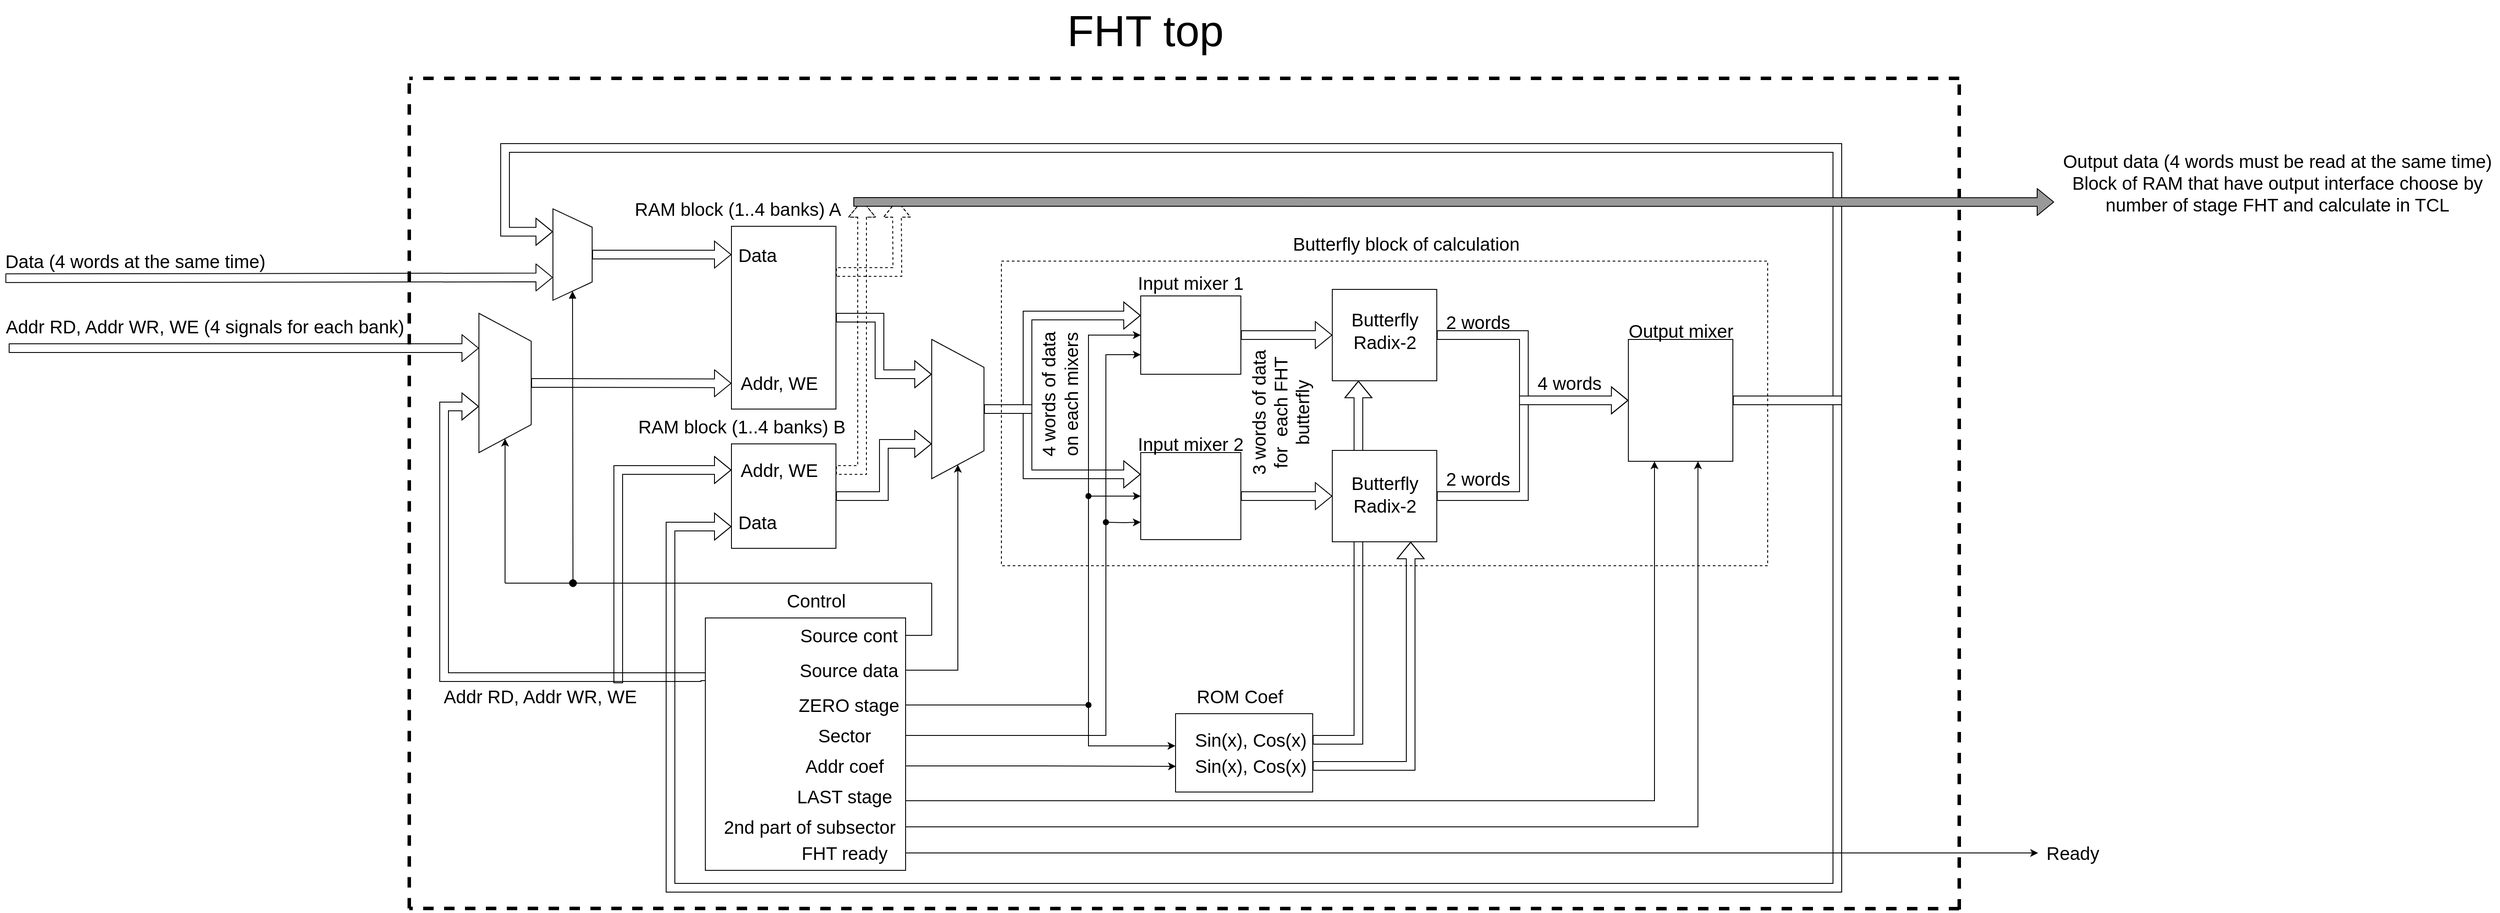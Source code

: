 <mxfile version="14.4.6" type="device"><diagram id="k8BaAgBWYnAPz-RbR95d" name="Page-1"><mxGraphModel dx="677" dy="382" grid="1" gridSize="10" guides="1" tooltips="1" connect="1" arrows="1" fold="1" page="1" pageScale="1" pageWidth="827" pageHeight="1169" math="0" shadow="0"><root><mxCell id="0"/><mxCell id="1" parent="0"/><mxCell id="cGfdHINSgqTXn8K_8-8q-1" value="" style="rounded=0;whiteSpace=wrap;html=1;dashed=1;" vertex="1" parent="1"><mxGeometry x="1650" y="620" width="880" height="350" as="geometry"/></mxCell><mxCell id="cGfdHINSgqTXn8K_8-8q-2" style="edgeStyle=orthogonalEdgeStyle;shape=flexArrow;rounded=0;orthogonalLoop=1;jettySize=auto;html=1;exitX=1;exitY=0.5;exitDx=0;exitDy=0;entryX=0.25;entryY=1;entryDx=0;entryDy=0;strokeColor=#000000;" edge="1" parent="1" source="cGfdHINSgqTXn8K_8-8q-77" target="cGfdHINSgqTXn8K_8-8q-18"><mxGeometry relative="1" as="geometry"/></mxCell><mxCell id="cGfdHINSgqTXn8K_8-8q-3" style="edgeStyle=orthogonalEdgeStyle;rounded=0;orthogonalLoop=1;jettySize=auto;html=1;entryX=0.25;entryY=1;entryDx=0;entryDy=0;fontSize=21;shape=flexArrow;" edge="1" parent="1" source="cGfdHINSgqTXn8K_8-8q-5" target="cGfdHINSgqTXn8K_8-8q-13"><mxGeometry relative="1" as="geometry"><Array as="points"><mxPoint x="1510" y="685"/><mxPoint x="1510" y="750"/></Array></mxGeometry></mxCell><mxCell id="cGfdHINSgqTXn8K_8-8q-4" style="edgeStyle=orthogonalEdgeStyle;shape=flexArrow;rounded=0;orthogonalLoop=1;jettySize=auto;html=1;exitX=1;exitY=0.25;exitDx=0;exitDy=0;startArrow=none;startFill=0;endArrow=classic;endFill=1;strokeColor=#000000;dashed=1;" edge="1" parent="1" source="cGfdHINSgqTXn8K_8-8q-5"><mxGeometry relative="1" as="geometry"><mxPoint x="1530" y="550" as="targetPoint"/></mxGeometry></mxCell><mxCell id="cGfdHINSgqTXn8K_8-8q-5" value="" style="rounded=0;whiteSpace=wrap;html=1;" vertex="1" parent="1"><mxGeometry x="1340" y="580" width="120" height="210" as="geometry"/></mxCell><mxCell id="cGfdHINSgqTXn8K_8-8q-6" value="RAM block (1..4 banks) A" style="text;html=1;strokeColor=none;fillColor=none;align=center;verticalAlign=middle;whiteSpace=wrap;rounded=0;fontSize=21;" vertex="1" parent="1"><mxGeometry x="1220" y="550" width="255" height="20" as="geometry"/></mxCell><mxCell id="cGfdHINSgqTXn8K_8-8q-7" style="edgeStyle=orthogonalEdgeStyle;rounded=0;orthogonalLoop=1;jettySize=auto;html=1;entryX=0.75;entryY=1;entryDx=0;entryDy=0;fontSize=21;shape=flexArrow;" edge="1" parent="1" source="cGfdHINSgqTXn8K_8-8q-9" target="cGfdHINSgqTXn8K_8-8q-13"><mxGeometry relative="1" as="geometry"/></mxCell><mxCell id="cGfdHINSgqTXn8K_8-8q-8" style="edgeStyle=orthogonalEdgeStyle;shape=flexArrow;rounded=0;orthogonalLoop=1;jettySize=auto;html=1;exitX=1;exitY=0.25;exitDx=0;exitDy=0;startArrow=none;startFill=0;endArrow=block;endFill=0;strokeColor=#000000;dashed=1;" edge="1" parent="1" source="cGfdHINSgqTXn8K_8-8q-9"><mxGeometry relative="1" as="geometry"><mxPoint x="1490" y="550" as="targetPoint"/><Array as="points"><mxPoint x="1490" y="860"/><mxPoint x="1490" y="548"/></Array></mxGeometry></mxCell><mxCell id="cGfdHINSgqTXn8K_8-8q-9" value="" style="rounded=0;whiteSpace=wrap;html=1;" vertex="1" parent="1"><mxGeometry x="1340" y="830" width="120" height="120" as="geometry"/></mxCell><mxCell id="cGfdHINSgqTXn8K_8-8q-10" value="RAM block (1..4 banks) B" style="text;html=1;strokeColor=none;fillColor=none;align=center;verticalAlign=middle;whiteSpace=wrap;rounded=0;fontSize=21;" vertex="1" parent="1"><mxGeometry x="1220" y="800" width="263.75" height="20" as="geometry"/></mxCell><mxCell id="cGfdHINSgqTXn8K_8-8q-11" style="edgeStyle=orthogonalEdgeStyle;rounded=0;orthogonalLoop=1;jettySize=auto;html=1;exitX=0.5;exitY=0;exitDx=0;exitDy=0;entryX=0;entryY=0.25;entryDx=0;entryDy=0;strokeColor=#000000;shape=flexArrow;" edge="1" parent="1" source="cGfdHINSgqTXn8K_8-8q-13" target="cGfdHINSgqTXn8K_8-8q-15"><mxGeometry relative="1" as="geometry"><Array as="points"><mxPoint x="1680" y="790"/><mxPoint x="1680" y="682"/></Array></mxGeometry></mxCell><mxCell id="cGfdHINSgqTXn8K_8-8q-12" style="edgeStyle=orthogonalEdgeStyle;rounded=0;orthogonalLoop=1;jettySize=auto;html=1;exitX=0.5;exitY=0;exitDx=0;exitDy=0;entryX=0;entryY=0.25;entryDx=0;entryDy=0;strokeColor=#000000;shape=flexArrow;" edge="1" parent="1" source="cGfdHINSgqTXn8K_8-8q-13" target="cGfdHINSgqTXn8K_8-8q-57"><mxGeometry relative="1" as="geometry"><Array as="points"><mxPoint x="1680" y="790"/><mxPoint x="1680" y="865"/></Array></mxGeometry></mxCell><mxCell id="cGfdHINSgqTXn8K_8-8q-13" value="" style="shape=trapezoid;perimeter=trapezoidPerimeter;whiteSpace=wrap;html=1;fontSize=21;rotation=90;" vertex="1" parent="1"><mxGeometry x="1520" y="760" width="160" height="60" as="geometry"/></mxCell><mxCell id="cGfdHINSgqTXn8K_8-8q-14" style="edgeStyle=orthogonalEdgeStyle;rounded=0;orthogonalLoop=1;jettySize=auto;html=1;exitX=1;exitY=0.5;exitDx=0;exitDy=0;entryX=0;entryY=0.5;entryDx=0;entryDy=0;strokeColor=#000000;shape=flexArrow;" edge="1" parent="1" source="cGfdHINSgqTXn8K_8-8q-15" target="cGfdHINSgqTXn8K_8-8q-18"><mxGeometry relative="1" as="geometry"/></mxCell><mxCell id="cGfdHINSgqTXn8K_8-8q-15" value="" style="rounded=0;whiteSpace=wrap;html=1;fontSize=21;" vertex="1" parent="1"><mxGeometry x="1810" y="660" width="115" height="90" as="geometry"/></mxCell><mxCell id="cGfdHINSgqTXn8K_8-8q-16" value="Input mixer 1" style="text;html=1;strokeColor=none;fillColor=none;align=center;verticalAlign=middle;whiteSpace=wrap;rounded=0;fontSize=21;" vertex="1" parent="1"><mxGeometry x="1800" y="635" width="135" height="20" as="geometry"/></mxCell><mxCell id="cGfdHINSgqTXn8K_8-8q-17" style="edgeStyle=orthogonalEdgeStyle;rounded=0;orthogonalLoop=1;jettySize=auto;html=1;strokeColor=#000000;shape=flexArrow;" edge="1" parent="1" source="cGfdHINSgqTXn8K_8-8q-18"><mxGeometry relative="1" as="geometry"><mxPoint x="2370" y="780" as="targetPoint"/><Array as="points"><mxPoint x="2250" y="705"/><mxPoint x="2250" y="780"/></Array></mxGeometry></mxCell><mxCell id="cGfdHINSgqTXn8K_8-8q-18" value="" style="rounded=0;whiteSpace=wrap;html=1;fontSize=21;" vertex="1" parent="1"><mxGeometry x="2030" y="652.5" width="120" height="105" as="geometry"/></mxCell><mxCell id="cGfdHINSgqTXn8K_8-8q-19" style="edgeStyle=orthogonalEdgeStyle;rounded=0;orthogonalLoop=1;jettySize=auto;html=1;exitX=1;exitY=0.5;exitDx=0;exitDy=0;entryX=0.25;entryY=1;entryDx=0;entryDy=0;shape=flexArrow;" edge="1" parent="1" source="cGfdHINSgqTXn8K_8-8q-21" target="cGfdHINSgqTXn8K_8-8q-29"><mxGeometry relative="1" as="geometry"><Array as="points"><mxPoint x="2610" y="780"/><mxPoint x="2610" y="490"/><mxPoint x="1080" y="490"/><mxPoint x="1080" y="586"/></Array></mxGeometry></mxCell><mxCell id="cGfdHINSgqTXn8K_8-8q-20" style="edgeStyle=orthogonalEdgeStyle;shape=flexArrow;rounded=0;orthogonalLoop=1;jettySize=auto;html=1;entryX=0;entryY=0.75;entryDx=0;entryDy=0;startArrow=none;startFill=0;endArrow=block;endFill=0;strokeColor=#000000;" edge="1" parent="1" source="cGfdHINSgqTXn8K_8-8q-21" target="cGfdHINSgqTXn8K_8-8q-50"><mxGeometry relative="1" as="geometry"><Array as="points"><mxPoint x="2610" y="780"/><mxPoint x="2610" y="1340"/><mxPoint x="1270" y="1340"/><mxPoint x="1270" y="925"/></Array></mxGeometry></mxCell><mxCell id="cGfdHINSgqTXn8K_8-8q-21" value="" style="rounded=0;whiteSpace=wrap;html=1;fontSize=21;" vertex="1" parent="1"><mxGeometry x="2370" y="710" width="120" height="140" as="geometry"/></mxCell><mxCell id="cGfdHINSgqTXn8K_8-8q-22" value="Output mixer" style="text;html=1;strokeColor=none;fillColor=none;align=center;verticalAlign=middle;whiteSpace=wrap;rounded=0;fontSize=21;" vertex="1" parent="1"><mxGeometry x="2362.5" y="690" width="135" height="20" as="geometry"/></mxCell><mxCell id="cGfdHINSgqTXn8K_8-8q-23" value="" style="rounded=0;whiteSpace=wrap;html=1;" vertex="1" parent="1"><mxGeometry x="1850" y="1140" width="157.5" height="90" as="geometry"/></mxCell><mxCell id="cGfdHINSgqTXn8K_8-8q-24" style="edgeStyle=orthogonalEdgeStyle;rounded=0;orthogonalLoop=1;jettySize=auto;html=1;exitX=1;exitY=0.25;exitDx=0;exitDy=0;entryX=1;entryY=0.5;entryDx=0;entryDy=0;" edge="1" parent="1" source="cGfdHINSgqTXn8K_8-8q-26" target="cGfdHINSgqTXn8K_8-8q-13"><mxGeometry relative="1" as="geometry"><Array as="points"><mxPoint x="1600" y="1090"/></Array></mxGeometry></mxCell><mxCell id="cGfdHINSgqTXn8K_8-8q-25" style="edgeStyle=orthogonalEdgeStyle;rounded=0;orthogonalLoop=1;jettySize=auto;html=1;exitX=0;exitY=0.25;exitDx=0;exitDy=0;entryX=0.669;entryY=1;entryDx=0;entryDy=0;entryPerimeter=0;strokeWidth=1;fontSize=21;shape=flexArrow;strokeColor=#000000;" edge="1" parent="1" source="cGfdHINSgqTXn8K_8-8q-26" target="cGfdHINSgqTXn8K_8-8q-30"><mxGeometry relative="1" as="geometry"><Array as="points"><mxPoint x="1010" y="1098"/><mxPoint x="1010" y="787"/></Array></mxGeometry></mxCell><UserObject label="" id="cGfdHINSgqTXn8K_8-8q-26"><mxCell style="rounded=0;whiteSpace=wrap;html=1;fontSize=21;" vertex="1" parent="1"><mxGeometry x="1310" y="1030" width="230" height="290" as="geometry"/></mxCell></UserObject><mxCell id="cGfdHINSgqTXn8K_8-8q-27" value="Control" style="text;html=1;strokeColor=none;fillColor=none;align=center;verticalAlign=middle;whiteSpace=wrap;rounded=0;fontSize=21;" vertex="1" parent="1"><mxGeometry x="1370" y="1000" width="135" height="20" as="geometry"/></mxCell><mxCell id="cGfdHINSgqTXn8K_8-8q-28" style="edgeStyle=orthogonalEdgeStyle;rounded=0;orthogonalLoop=1;jettySize=auto;html=1;entryX=0;entryY=0.5;entryDx=0;entryDy=0;endArrow=block;endFill=0;strokeColor=#000000;shape=flexArrow;" edge="1" parent="1" source="cGfdHINSgqTXn8K_8-8q-29" target="cGfdHINSgqTXn8K_8-8q-35"><mxGeometry relative="1" as="geometry"/></mxCell><mxCell id="cGfdHINSgqTXn8K_8-8q-29" value="" style="shape=trapezoid;perimeter=trapezoidPerimeter;whiteSpace=wrap;html=1;fontSize=21;rotation=90;" vertex="1" parent="1"><mxGeometry x="1105" y="590" width="105" height="45" as="geometry"/></mxCell><mxCell id="cGfdHINSgqTXn8K_8-8q-30" value="" style="shape=trapezoid;perimeter=trapezoidPerimeter;whiteSpace=wrap;html=1;fontSize=21;rotation=90;" vertex="1" parent="1"><mxGeometry x="1000" y="730" width="160" height="60" as="geometry"/></mxCell><mxCell id="cGfdHINSgqTXn8K_8-8q-31" value="Source data" style="text;html=1;strokeColor=none;fillColor=none;align=center;verticalAlign=middle;whiteSpace=wrap;rounded=0;fontSize=21;" vertex="1" parent="1"><mxGeometry x="1410" y="1080" width="130" height="20" as="geometry"/></mxCell><mxCell id="cGfdHINSgqTXn8K_8-8q-32" value="Source cont" style="text;html=1;strokeColor=none;fillColor=none;align=center;verticalAlign=middle;whiteSpace=wrap;rounded=0;fontSize=21;" vertex="1" parent="1"><mxGeometry x="1410" y="1040" width="130" height="20" as="geometry"/></mxCell><mxCell id="cGfdHINSgqTXn8K_8-8q-33" value="" style="html=1;verticalAlign=bottom;startArrow=oval;startFill=1;endArrow=block;startSize=8;entryX=1;entryY=0.5;entryDx=0;entryDy=0;rounded=0;" edge="1" parent="1" target="cGfdHINSgqTXn8K_8-8q-29"><mxGeometry width="60" relative="1" as="geometry"><mxPoint x="1158" y="990" as="sourcePoint"/><mxPoint x="1220" y="750" as="targetPoint"/><Array as="points"/></mxGeometry></mxCell><mxCell id="cGfdHINSgqTXn8K_8-8q-34" value="" style="endArrow=classic;html=1;entryX=0.75;entryY=1;entryDx=0;entryDy=0;shape=flexArrow;exitX=0.02;exitY=1.156;exitDx=0;exitDy=0;exitPerimeter=0;" edge="1" parent="1" source="cGfdHINSgqTXn8K_8-8q-42" target="cGfdHINSgqTXn8K_8-8q-29"><mxGeometry width="50" height="50" relative="1" as="geometry"><mxPoint x="650" y="639" as="sourcePoint"/><mxPoint x="1400" y="780" as="targetPoint"/></mxGeometry></mxCell><mxCell id="cGfdHINSgqTXn8K_8-8q-35" value="Data" style="text;html=1;strokeColor=none;fillColor=none;align=center;verticalAlign=middle;whiteSpace=wrap;rounded=0;fontSize=21;" vertex="1" parent="1"><mxGeometry x="1340" y="602.5" width="60" height="20" as="geometry"/></mxCell><mxCell id="cGfdHINSgqTXn8K_8-8q-36" value="" style="shape=flexArrow;endArrow=classic;html=1;fontSize=14;entryX=0.25;entryY=1;entryDx=0;entryDy=0;" edge="1" parent="1" target="cGfdHINSgqTXn8K_8-8q-30"><mxGeometry width="50" height="50" relative="1" as="geometry"><mxPoint x="510" y="720" as="sourcePoint"/><mxPoint x="1270" y="920" as="targetPoint"/></mxGeometry></mxCell><mxCell id="cGfdHINSgqTXn8K_8-8q-37" value="" style="endArrow=none;html=1;fontSize=14;dashed=1;strokeWidth=4;" edge="1" parent="1"><mxGeometry width="50" height="50" relative="1" as="geometry"><mxPoint x="970" y="1363.75" as="sourcePoint"/><mxPoint x="970" y="413.75" as="targetPoint"/></mxGeometry></mxCell><mxCell id="cGfdHINSgqTXn8K_8-8q-38" value="" style="endArrow=none;html=1;fontSize=14;dashed=1;strokeWidth=4;" edge="1" parent="1"><mxGeometry width="50" height="50" relative="1" as="geometry"><mxPoint x="2750" y="1364" as="sourcePoint"/><mxPoint x="970" y="1363.75" as="targetPoint"/></mxGeometry></mxCell><mxCell id="cGfdHINSgqTXn8K_8-8q-39" value="" style="endArrow=none;html=1;fontSize=14;dashed=1;strokeWidth=4;" edge="1" parent="1"><mxGeometry width="50" height="50" relative="1" as="geometry"><mxPoint x="2750" y="410" as="sourcePoint"/><mxPoint x="970" y="410" as="targetPoint"/></mxGeometry></mxCell><mxCell id="cGfdHINSgqTXn8K_8-8q-40" value="" style="endArrow=none;html=1;fontSize=14;dashed=1;strokeWidth=4;" edge="1" parent="1"><mxGeometry width="50" height="50" relative="1" as="geometry"><mxPoint x="2750" y="1365" as="sourcePoint"/><mxPoint x="2750" y="415" as="targetPoint"/></mxGeometry></mxCell><mxCell id="cGfdHINSgqTXn8K_8-8q-41" value="&lt;font style=&quot;font-size: 50px&quot;&gt;FHT top&lt;/font&gt;" style="text;html=1;align=center;verticalAlign=middle;resizable=0;points=[];autosize=1;fontSize=50;" vertex="1" parent="1"><mxGeometry x="1715" y="320" width="200" height="70" as="geometry"/></mxCell><mxCell id="cGfdHINSgqTXn8K_8-8q-42" value="Data (4 words at the same time)" style="text;html=1;align=center;verticalAlign=middle;resizable=0;points=[];autosize=1;fontSize=21;" vertex="1" parent="1"><mxGeometry x="500" y="605" width="310" height="30" as="geometry"/></mxCell><mxCell id="cGfdHINSgqTXn8K_8-8q-43" value="Addr RD, Addr WR, WE (4 signals for each bank)" style="text;html=1;align=center;verticalAlign=middle;resizable=0;points=[];autosize=1;fontSize=21;" vertex="1" parent="1"><mxGeometry x="500" y="680" width="470" height="30" as="geometry"/></mxCell><mxCell id="cGfdHINSgqTXn8K_8-8q-44" value="Addr RD, Addr WR, WE" style="text;html=1;align=center;verticalAlign=middle;resizable=0;points=[];autosize=1;fontSize=21;" vertex="1" parent="1"><mxGeometry x="1000" y="1105" width="240" height="30" as="geometry"/></mxCell><mxCell id="cGfdHINSgqTXn8K_8-8q-45" value="Ready" style="text;html=1;align=center;verticalAlign=middle;resizable=0;points=[];autosize=1;fontSize=21;" vertex="1" parent="1"><mxGeometry x="2840" y="1285" width="80" height="30" as="geometry"/></mxCell><mxCell id="cGfdHINSgqTXn8K_8-8q-46" value="" style="endArrow=classic;html=1;strokeColor=#000000;strokeWidth=1;fontSize=21;shape=flexArrow;entryX=0;entryY=0.25;entryDx=0;entryDy=0;width=10;rounded=0;" edge="1" parent="1" target="cGfdHINSgqTXn8K_8-8q-9"><mxGeometry width="50" height="50" relative="1" as="geometry"><mxPoint x="1210" y="1105" as="sourcePoint"/><mxPoint x="1310" y="870" as="targetPoint"/><Array as="points"><mxPoint x="1210" y="860"/></Array></mxGeometry></mxCell><mxCell id="cGfdHINSgqTXn8K_8-8q-47" value="" style="shape=flexArrow;endArrow=classic;html=1;fontSize=14;" edge="1" parent="1"><mxGeometry width="50" height="50" relative="1" as="geometry"><mxPoint x="1110" y="760.0" as="sourcePoint"/><mxPoint x="1340" y="760.42" as="targetPoint"/></mxGeometry></mxCell><mxCell id="cGfdHINSgqTXn8K_8-8q-48" value="Addr, WE" style="text;html=1;strokeColor=none;fillColor=none;align=center;verticalAlign=middle;whiteSpace=wrap;rounded=0;fontSize=21;" vertex="1" parent="1"><mxGeometry x="1340" y="750" width="110" height="20" as="geometry"/></mxCell><mxCell id="cGfdHINSgqTXn8K_8-8q-49" value="Addr, WE" style="text;html=1;strokeColor=none;fillColor=none;align=center;verticalAlign=middle;whiteSpace=wrap;rounded=0;fontSize=21;" vertex="1" parent="1"><mxGeometry x="1340" y="850" width="110" height="20" as="geometry"/></mxCell><mxCell id="cGfdHINSgqTXn8K_8-8q-50" value="Data" style="text;html=1;strokeColor=none;fillColor=none;align=center;verticalAlign=middle;whiteSpace=wrap;rounded=0;fontSize=21;" vertex="1" parent="1"><mxGeometry x="1340" y="910" width="60" height="20" as="geometry"/></mxCell><mxCell id="cGfdHINSgqTXn8K_8-8q-51" value="Butterfly block of calculation" style="text;html=1;strokeColor=none;fillColor=none;align=center;verticalAlign=middle;whiteSpace=wrap;rounded=0;fontSize=21;" vertex="1" parent="1"><mxGeometry x="1941.25" y="590" width="347.5" height="20" as="geometry"/></mxCell><mxCell id="cGfdHINSgqTXn8K_8-8q-52" value="" style="endArrow=classic;html=1;strokeColor=#000000;entryX=1;entryY=0.5;entryDx=0;entryDy=0;" edge="1" parent="1" target="cGfdHINSgqTXn8K_8-8q-30"><mxGeometry width="50" height="50" relative="1" as="geometry"><mxPoint x="1080" y="990" as="sourcePoint"/><mxPoint x="1320" y="860" as="targetPoint"/></mxGeometry></mxCell><mxCell id="cGfdHINSgqTXn8K_8-8q-53" value="" style="endArrow=none;html=1;strokeColor=#000000;" edge="1" parent="1"><mxGeometry width="50" height="50" relative="1" as="geometry"><mxPoint x="1080" y="990" as="sourcePoint"/><mxPoint x="1570" y="990" as="targetPoint"/></mxGeometry></mxCell><mxCell id="cGfdHINSgqTXn8K_8-8q-54" value="" style="endArrow=none;html=1;strokeColor=#000000;" edge="1" parent="1"><mxGeometry width="50" height="50" relative="1" as="geometry"><mxPoint x="1570" y="1050" as="sourcePoint"/><mxPoint x="1570" y="990" as="targetPoint"/></mxGeometry></mxCell><mxCell id="cGfdHINSgqTXn8K_8-8q-55" value="" style="endArrow=none;html=1;strokeColor=#000000;exitX=1;exitY=0.5;exitDx=0;exitDy=0;" edge="1" parent="1" source="cGfdHINSgqTXn8K_8-8q-32"><mxGeometry width="50" height="50" relative="1" as="geometry"><mxPoint x="1270" y="1030" as="sourcePoint"/><mxPoint x="1570" y="1050" as="targetPoint"/></mxGeometry></mxCell><mxCell id="cGfdHINSgqTXn8K_8-8q-56" style="edgeStyle=orthogonalEdgeStyle;shape=flexArrow;rounded=0;orthogonalLoop=1;jettySize=auto;html=1;exitX=1;exitY=0.5;exitDx=0;exitDy=0;entryX=0;entryY=0.5;entryDx=0;entryDy=0;strokeColor=#000000;" edge="1" parent="1" source="cGfdHINSgqTXn8K_8-8q-57" target="cGfdHINSgqTXn8K_8-8q-61"><mxGeometry relative="1" as="geometry"/></mxCell><mxCell id="cGfdHINSgqTXn8K_8-8q-57" value="" style="rounded=0;whiteSpace=wrap;html=1;fontSize=21;" vertex="1" parent="1"><mxGeometry x="1810" y="840" width="115" height="100" as="geometry"/></mxCell><mxCell id="cGfdHINSgqTXn8K_8-8q-58" value="Input mixer 2" style="text;html=1;strokeColor=none;fillColor=none;align=center;verticalAlign=middle;whiteSpace=wrap;rounded=0;fontSize=21;" vertex="1" parent="1"><mxGeometry x="1800" y="820" width="135" height="20" as="geometry"/></mxCell><mxCell id="cGfdHINSgqTXn8K_8-8q-59" value="3 words of data&lt;br&gt;for&amp;nbsp; each FHT butterfly" style="text;html=1;strokeColor=none;fillColor=none;align=center;verticalAlign=middle;whiteSpace=wrap;rounded=0;fontSize=21;rotation=-90;" vertex="1" parent="1"><mxGeometry x="1890" y="760" width="160" height="67.5" as="geometry"/></mxCell><mxCell id="cGfdHINSgqTXn8K_8-8q-60" style="edgeStyle=orthogonalEdgeStyle;shape=flexArrow;rounded=0;orthogonalLoop=1;jettySize=auto;html=1;strokeColor=#000000;" edge="1" parent="1" source="cGfdHINSgqTXn8K_8-8q-61"><mxGeometry relative="1" as="geometry"><mxPoint x="2370" y="780.0" as="targetPoint"/><Array as="points"><mxPoint x="2250" y="890"/><mxPoint x="2250" y="780"/></Array></mxGeometry></mxCell><mxCell id="cGfdHINSgqTXn8K_8-8q-61" value="" style="rounded=0;whiteSpace=wrap;html=1;fontSize=21;" vertex="1" parent="1"><mxGeometry x="2030" y="837.5" width="120" height="105" as="geometry"/></mxCell><mxCell id="cGfdHINSgqTXn8K_8-8q-62" value="Butterfly Radix-2" style="text;html=1;strokeColor=none;fillColor=none;align=center;verticalAlign=middle;whiteSpace=wrap;rounded=0;fontSize=21;" vertex="1" parent="1"><mxGeometry x="2042.5" y="682.5" width="95" height="35" as="geometry"/></mxCell><mxCell id="cGfdHINSgqTXn8K_8-8q-63" value="Butterfly Radix-2" style="text;html=1;strokeColor=none;fillColor=none;align=center;verticalAlign=middle;whiteSpace=wrap;rounded=0;fontSize=21;" vertex="1" parent="1"><mxGeometry x="2042.5" y="870" width="95" height="35" as="geometry"/></mxCell><mxCell id="cGfdHINSgqTXn8K_8-8q-64" style="edgeStyle=orthogonalEdgeStyle;rounded=0;orthogonalLoop=1;jettySize=auto;html=1;exitDx=0;exitDy=0;entryX=0;entryY=0.5;entryDx=0;entryDy=0;strokeColor=#000000;" edge="1" parent="1" target="cGfdHINSgqTXn8K_8-8q-15"><mxGeometry relative="1" as="geometry"><Array as="points"><mxPoint x="1750" y="1130"/><mxPoint x="1750" y="705"/></Array><mxPoint x="1750" y="1130" as="sourcePoint"/></mxGeometry></mxCell><mxCell id="cGfdHINSgqTXn8K_8-8q-65" value="ZERO stage" style="text;html=1;strokeColor=none;fillColor=none;align=center;verticalAlign=middle;whiteSpace=wrap;rounded=0;fontSize=21;" vertex="1" parent="1"><mxGeometry x="1410" y="1120" width="130" height="20" as="geometry"/></mxCell><mxCell id="cGfdHINSgqTXn8K_8-8q-66" style="edgeStyle=orthogonalEdgeStyle;rounded=0;orthogonalLoop=1;jettySize=auto;html=1;exitX=1;exitY=0.5;exitDx=0;exitDy=0;entryX=0;entryY=0.75;entryDx=0;entryDy=0;strokeColor=#000000;" edge="1" parent="1" source="cGfdHINSgqTXn8K_8-8q-67" target="cGfdHINSgqTXn8K_8-8q-15"><mxGeometry relative="1" as="geometry"><Array as="points"><mxPoint x="1770" y="1165"/><mxPoint x="1770" y="728"/></Array></mxGeometry></mxCell><mxCell id="cGfdHINSgqTXn8K_8-8q-67" value="Sector" style="text;html=1;strokeColor=none;fillColor=none;align=center;verticalAlign=middle;whiteSpace=wrap;rounded=0;fontSize=21;" vertex="1" parent="1"><mxGeometry x="1400" y="1155" width="140" height="20" as="geometry"/></mxCell><mxCell id="cGfdHINSgqTXn8K_8-8q-68" value="4 words of data&lt;br&gt;on each mixers" style="text;html=1;strokeColor=none;fillColor=none;align=center;verticalAlign=middle;whiteSpace=wrap;rounded=0;fontSize=21;rotation=-90;" vertex="1" parent="1"><mxGeometry x="1636.25" y="751.25" width="160" height="42.5" as="geometry"/></mxCell><mxCell id="cGfdHINSgqTXn8K_8-8q-69" value="" style="endArrow=classic;html=1;strokeColor=#000000;entryX=0;entryY=0.5;entryDx=0;entryDy=0;startArrow=oval;startFill=1;" edge="1" parent="1" target="cGfdHINSgqTXn8K_8-8q-57"><mxGeometry width="50" height="50" relative="1" as="geometry"><mxPoint x="1750" y="890" as="sourcePoint"/><mxPoint x="1780" y="910" as="targetPoint"/></mxGeometry></mxCell><mxCell id="cGfdHINSgqTXn8K_8-8q-71" style="edgeStyle=orthogonalEdgeStyle;rounded=0;orthogonalLoop=1;jettySize=auto;html=1;entryX=0;entryY=0.8;entryDx=0;entryDy=0;entryPerimeter=0;strokeColor=#000000;startArrow=oval;startFill=1;" edge="1" parent="1" target="cGfdHINSgqTXn8K_8-8q-57"><mxGeometry relative="1" as="geometry"><mxPoint x="1770" y="920" as="sourcePoint"/></mxGeometry></mxCell><mxCell id="cGfdHINSgqTXn8K_8-8q-73" value="2 words" style="text;html=1;strokeColor=none;fillColor=none;align=center;verticalAlign=middle;whiteSpace=wrap;rounded=0;fontSize=21;" vertex="1" parent="1"><mxGeometry x="2130" y="860" width="135" height="20" as="geometry"/></mxCell><mxCell id="cGfdHINSgqTXn8K_8-8q-74" value="2 words" style="text;html=1;strokeColor=none;fillColor=none;align=center;verticalAlign=middle;whiteSpace=wrap;rounded=0;fontSize=21;" vertex="1" parent="1"><mxGeometry x="2130" y="680" width="135" height="20" as="geometry"/></mxCell><mxCell id="cGfdHINSgqTXn8K_8-8q-75" value="4 words" style="text;html=1;strokeColor=none;fillColor=none;align=center;verticalAlign=middle;whiteSpace=wrap;rounded=0;fontSize=21;" vertex="1" parent="1"><mxGeometry x="2235" y="750" width="135" height="20" as="geometry"/></mxCell><mxCell id="cGfdHINSgqTXn8K_8-8q-76" value="ROM Coef" style="text;html=1;strokeColor=none;fillColor=none;align=center;verticalAlign=middle;whiteSpace=wrap;rounded=0;fontSize=21;" vertex="1" parent="1"><mxGeometry x="1858.75" y="1110" width="130" height="20" as="geometry"/></mxCell><mxCell id="cGfdHINSgqTXn8K_8-8q-77" value="Sin(x), Cos(x)" style="text;html=1;strokeColor=none;fillColor=none;align=center;verticalAlign=middle;whiteSpace=wrap;rounded=0;fontSize=21;" vertex="1" parent="1"><mxGeometry x="1866.25" y="1160" width="141.25" height="20" as="geometry"/></mxCell><mxCell id="cGfdHINSgqTXn8K_8-8q-78" style="edgeStyle=orthogonalEdgeStyle;shape=flexArrow;rounded=0;orthogonalLoop=1;jettySize=auto;html=1;exitX=1;exitY=0.5;exitDx=0;exitDy=0;entryX=0.75;entryY=1;entryDx=0;entryDy=0;strokeColor=#000000;" edge="1" parent="1" source="cGfdHINSgqTXn8K_8-8q-79" target="cGfdHINSgqTXn8K_8-8q-61"><mxGeometry relative="1" as="geometry"/></mxCell><mxCell id="cGfdHINSgqTXn8K_8-8q-79" value="Sin(x), Cos(x)" style="text;html=1;strokeColor=none;fillColor=none;align=center;verticalAlign=middle;whiteSpace=wrap;rounded=0;fontSize=21;" vertex="1" parent="1"><mxGeometry x="1866.25" y="1190" width="141.25" height="20" as="geometry"/></mxCell><mxCell id="cGfdHINSgqTXn8K_8-8q-80" style="edgeStyle=orthogonalEdgeStyle;rounded=0;orthogonalLoop=1;jettySize=auto;html=1;strokeColor=#000000;entryX=0.003;entryY=0.672;entryDx=0;entryDy=0;entryPerimeter=0;" edge="1" parent="1" source="cGfdHINSgqTXn8K_8-8q-81" target="cGfdHINSgqTXn8K_8-8q-23"><mxGeometry relative="1" as="geometry"><mxPoint x="1800" y="1200" as="targetPoint"/><Array as="points"/></mxGeometry></mxCell><mxCell id="cGfdHINSgqTXn8K_8-8q-81" value="Addr coef" style="text;html=1;strokeColor=none;fillColor=none;align=center;verticalAlign=middle;whiteSpace=wrap;rounded=0;fontSize=21;" vertex="1" parent="1"><mxGeometry x="1400" y="1190" width="140" height="20" as="geometry"/></mxCell><mxCell id="cGfdHINSgqTXn8K_8-8q-83" style="edgeStyle=orthogonalEdgeStyle;rounded=0;orthogonalLoop=1;jettySize=auto;html=1;exitX=1;exitY=0.5;exitDx=0;exitDy=0;entryDx=0;entryDy=0;strokeColor=#000000;endArrow=none;endFill=0;" edge="1" parent="1" source="cGfdHINSgqTXn8K_8-8q-65"><mxGeometry relative="1" as="geometry"><mxPoint x="1540" y="1130" as="sourcePoint"/><mxPoint x="1750" y="1130" as="targetPoint"/><Array as="points"/></mxGeometry></mxCell><mxCell id="cGfdHINSgqTXn8K_8-8q-84" value="" style="endArrow=classic;html=1;strokeColor=#000000;entryX=-0.001;entryY=0.411;entryDx=0;entryDy=0;rounded=0;entryPerimeter=0;startArrow=oval;startFill=1;" edge="1" parent="1" target="cGfdHINSgqTXn8K_8-8q-23"><mxGeometry width="50" height="50" relative="1" as="geometry"><mxPoint x="1750" y="1130" as="sourcePoint"/><mxPoint x="1790" y="1090" as="targetPoint"/><Array as="points"><mxPoint x="1750" y="1177"/></Array></mxGeometry></mxCell><mxCell id="cGfdHINSgqTXn8K_8-8q-85" style="edgeStyle=orthogonalEdgeStyle;rounded=0;orthogonalLoop=1;jettySize=auto;html=1;entryX=0.25;entryY=1;entryDx=0;entryDy=0;startArrow=none;startFill=0;endArrow=classic;endFill=1;strokeColor=#000000;" edge="1" parent="1" source="cGfdHINSgqTXn8K_8-8q-86" target="cGfdHINSgqTXn8K_8-8q-21"><mxGeometry relative="1" as="geometry"><Array as="points"><mxPoint x="2400" y="1240"/></Array></mxGeometry></mxCell><mxCell id="cGfdHINSgqTXn8K_8-8q-86" value="LAST stage" style="text;html=1;strokeColor=none;fillColor=none;align=center;verticalAlign=middle;whiteSpace=wrap;rounded=0;fontSize=21;" vertex="1" parent="1"><mxGeometry x="1400" y="1225" width="140" height="20" as="geometry"/></mxCell><mxCell id="cGfdHINSgqTXn8K_8-8q-87" style="edgeStyle=orthogonalEdgeStyle;rounded=0;orthogonalLoop=1;jettySize=auto;html=1;entryX=0.909;entryY=0.657;entryDx=0;entryDy=0;entryPerimeter=0;startArrow=none;startFill=0;endArrow=classic;endFill=1;strokeColor=#000000;" edge="1" parent="1" source="cGfdHINSgqTXn8K_8-8q-88" target="cGfdHINSgqTXn8K_8-8q-1"><mxGeometry relative="1" as="geometry"/></mxCell><mxCell id="cGfdHINSgqTXn8K_8-8q-88" value="2nd part of subsector" style="text;html=1;strokeColor=none;fillColor=none;align=center;verticalAlign=middle;whiteSpace=wrap;rounded=0;fontSize=21;" vertex="1" parent="1"><mxGeometry x="1320" y="1260" width="220" height="20" as="geometry"/></mxCell><mxCell id="cGfdHINSgqTXn8K_8-8q-89" style="edgeStyle=orthogonalEdgeStyle;rounded=0;orthogonalLoop=1;jettySize=auto;html=1;entryX=0.007;entryY=0.5;entryDx=0;entryDy=0;entryPerimeter=0;startArrow=none;startFill=0;endArrow=classic;endFill=1;strokeColor=#000000;" edge="1" parent="1" source="cGfdHINSgqTXn8K_8-8q-90" target="cGfdHINSgqTXn8K_8-8q-45"><mxGeometry relative="1" as="geometry"/></mxCell><mxCell id="cGfdHINSgqTXn8K_8-8q-90" value="FHT ready" style="text;html=1;strokeColor=none;fillColor=none;align=center;verticalAlign=middle;whiteSpace=wrap;rounded=0;fontSize=21;" vertex="1" parent="1"><mxGeometry x="1400" y="1290" width="140" height="20" as="geometry"/></mxCell><mxCell id="cGfdHINSgqTXn8K_8-8q-91" value="Output data (4 words must be read at the same time)&lt;br&gt;Block of RAM that have output interface choose by&lt;br&gt;number of stage FHT and calculate in TCL" style="text;html=1;align=center;verticalAlign=middle;resizable=0;points=[];autosize=1;fontSize=21;" vertex="1" parent="1"><mxGeometry x="2860" y="490" width="510" height="80" as="geometry"/></mxCell><mxCell id="cGfdHINSgqTXn8K_8-8q-92" value="" style="endArrow=classic;html=1;strokeColor=#000000;shape=flexArrow;entryX=-0.002;entryY=0.777;entryDx=0;entryDy=0;entryPerimeter=0;fillColor=#999999;" edge="1" parent="1" target="cGfdHINSgqTXn8K_8-8q-91"><mxGeometry width="50" height="50" relative="1" as="geometry"><mxPoint x="1480" y="552" as="sourcePoint"/><mxPoint x="1935" y="550" as="targetPoint"/></mxGeometry></mxCell></root></mxGraphModel></diagram></mxfile>